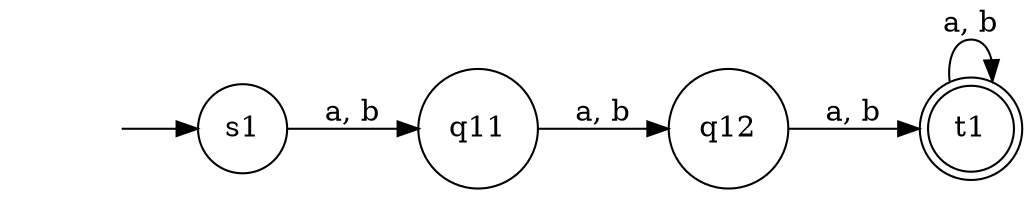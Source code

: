 digraph G2_21 {
    rankdir = "LR";
    node [shape = "none"]; "";
    node [shape = "doublecircle"]; t1;
    node [shape = "circle"];
    "" -> s1;
    s1 -> q11 [label = "a, b"];
    q11 -> q12 [label = "a, b"];
    q12 -> t1 [label = "a, b"];
    t1 -> t1 [label = "a, b"];
}